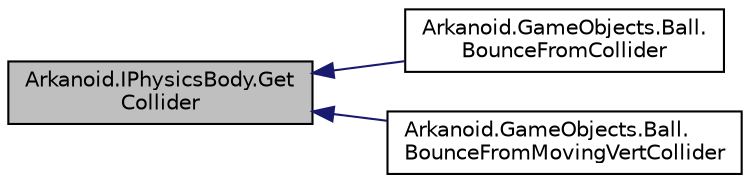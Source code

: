 digraph "Arkanoid.IPhysicsBody.GetCollider"
{
 // INTERACTIVE_SVG=YES
  edge [fontname="Helvetica",fontsize="10",labelfontname="Helvetica",labelfontsize="10"];
  node [fontname="Helvetica",fontsize="10",shape=record];
  rankdir="LR";
  Node1 [label="Arkanoid.IPhysicsBody.Get\lCollider",height=0.2,width=0.4,color="black", fillcolor="grey75", style="filled", fontcolor="black"];
  Node1 -> Node2 [dir="back",color="midnightblue",fontsize="10",style="solid",fontname="Helvetica"];
  Node2 [label="Arkanoid.GameObjects.Ball.\lBounceFromCollider",height=0.2,width=0.4,color="black", fillcolor="white", style="filled",URL="$class_arkanoid_1_1_game_objects_1_1_ball.html#a20fd35798f60f9ffb33b210b797a4361"];
  Node1 -> Node3 [dir="back",color="midnightblue",fontsize="10",style="solid",fontname="Helvetica"];
  Node3 [label="Arkanoid.GameObjects.Ball.\lBounceFromMovingVertCollider",height=0.2,width=0.4,color="black", fillcolor="white", style="filled",URL="$class_arkanoid_1_1_game_objects_1_1_ball.html#aa0285a97f11716188fc114481ead6636"];
}

